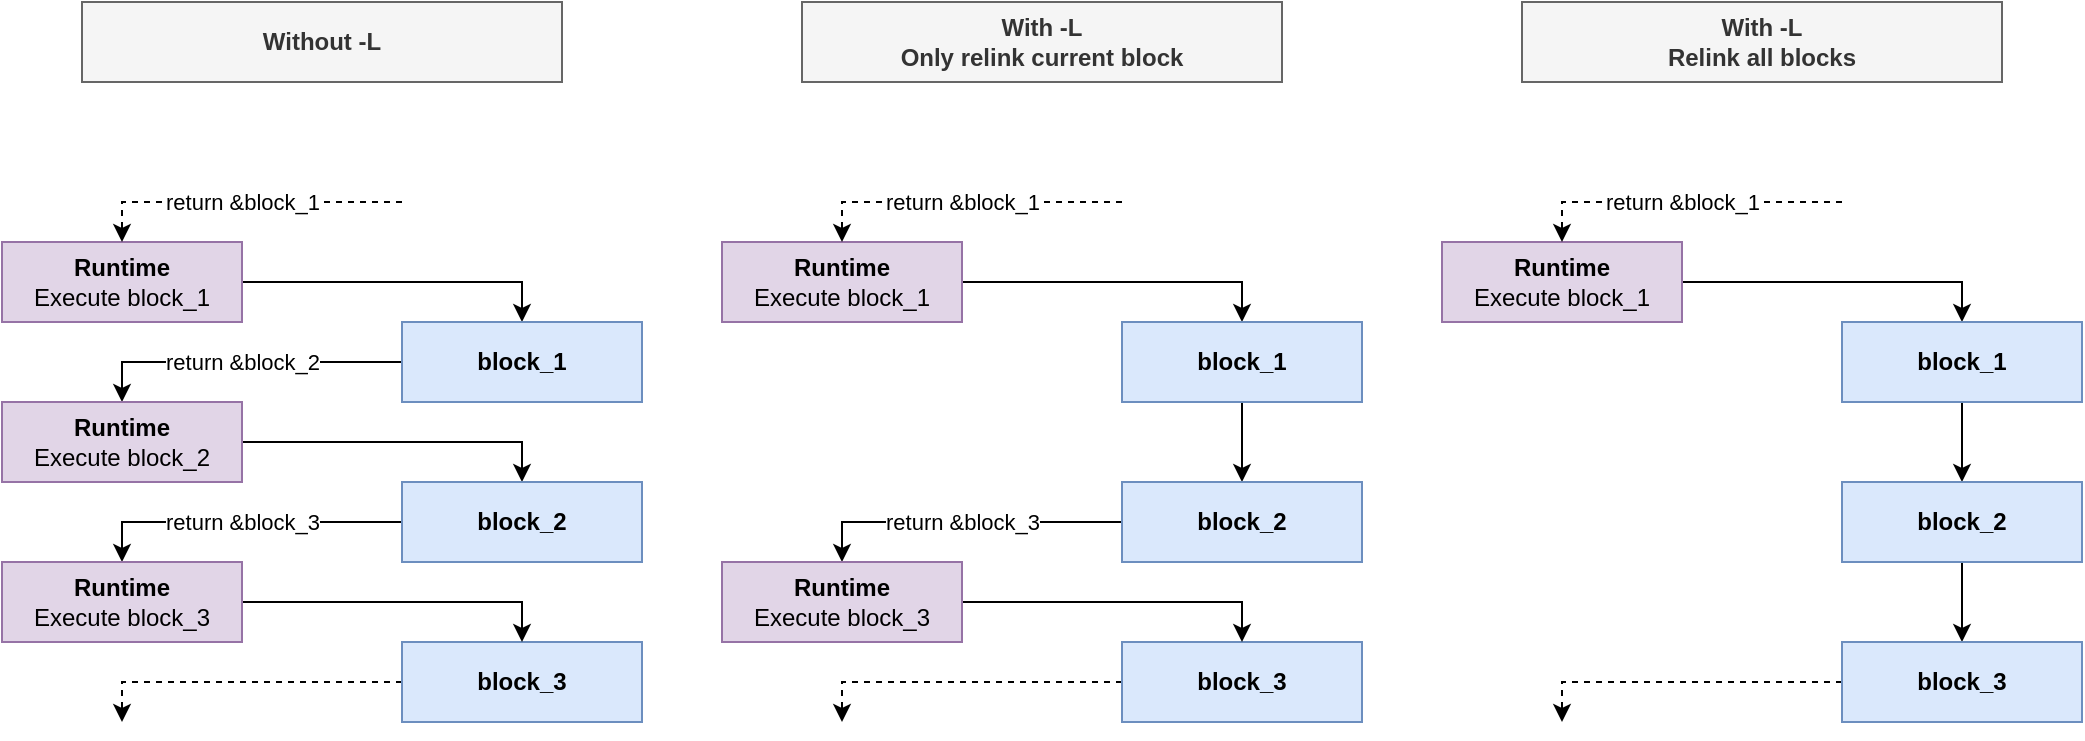 <mxfile version="14.5.1" type="device"><diagram id="0U3hz8MscCJV5RNF3le_" name="Page-1"><mxGraphModel dx="1422" dy="822" grid="1" gridSize="10" guides="1" tooltips="1" connect="1" arrows="1" fold="1" page="1" pageScale="1" pageWidth="827" pageHeight="1169" math="0" shadow="0"><root><mxCell id="0"/><mxCell id="1" parent="0"/><mxCell id="coIgZqXXq0_w5_-TDDHA-25" style="edgeStyle=orthogonalEdgeStyle;rounded=0;orthogonalLoop=1;jettySize=auto;html=1;exitX=1;exitY=0.5;exitDx=0;exitDy=0;entryX=0.5;entryY=0;entryDx=0;entryDy=0;" parent="1" source="coIgZqXXq0_w5_-TDDHA-23" target="coIgZqXXq0_w5_-TDDHA-24" edge="1"><mxGeometry relative="1" as="geometry"/></mxCell><mxCell id="coIgZqXXq0_w5_-TDDHA-23" value="&lt;b&gt;Runtime&lt;/b&gt;&lt;br&gt;Execute block_1" style="rounded=0;whiteSpace=wrap;html=1;fillColor=#e1d5e7;strokeColor=#9673a6;" parent="1" vertex="1"><mxGeometry x="80" y="240" width="120" height="40" as="geometry"/></mxCell><mxCell id="coIgZqXXq0_w5_-TDDHA-27" value="return &amp;amp;block_2" style="edgeStyle=orthogonalEdgeStyle;rounded=0;orthogonalLoop=1;jettySize=auto;html=1;exitX=0;exitY=0.5;exitDx=0;exitDy=0;entryX=0.5;entryY=0;entryDx=0;entryDy=0;" parent="1" source="coIgZqXXq0_w5_-TDDHA-24" target="coIgZqXXq0_w5_-TDDHA-26" edge="1"><mxGeometry relative="1" as="geometry"/></mxCell><mxCell id="coIgZqXXq0_w5_-TDDHA-24" value="&lt;b&gt;block_1&lt;/b&gt;" style="rounded=0;whiteSpace=wrap;html=1;fillColor=#dae8fc;strokeColor=#6c8ebf;" parent="1" vertex="1"><mxGeometry x="280" y="280" width="120" height="40" as="geometry"/></mxCell><mxCell id="coIgZqXXq0_w5_-TDDHA-32" style="edgeStyle=orthogonalEdgeStyle;rounded=0;orthogonalLoop=1;jettySize=auto;html=1;exitX=1;exitY=0.5;exitDx=0;exitDy=0;entryX=0.5;entryY=0;entryDx=0;entryDy=0;" parent="1" source="coIgZqXXq0_w5_-TDDHA-26" target="coIgZqXXq0_w5_-TDDHA-28" edge="1"><mxGeometry relative="1" as="geometry"/></mxCell><mxCell id="coIgZqXXq0_w5_-TDDHA-26" value="&lt;b&gt;Runtime&lt;/b&gt;&lt;br&gt;Execute block_2" style="rounded=0;whiteSpace=wrap;html=1;fillColor=#e1d5e7;strokeColor=#9673a6;" parent="1" vertex="1"><mxGeometry x="80" y="320" width="120" height="40" as="geometry"/></mxCell><mxCell id="coIgZqXXq0_w5_-TDDHA-33" value="return &amp;amp;block_3" style="edgeStyle=orthogonalEdgeStyle;rounded=0;orthogonalLoop=1;jettySize=auto;html=1;exitX=0;exitY=0.5;exitDx=0;exitDy=0;entryX=0.5;entryY=0;entryDx=0;entryDy=0;" parent="1" source="coIgZqXXq0_w5_-TDDHA-28" target="coIgZqXXq0_w5_-TDDHA-30" edge="1"><mxGeometry relative="1" as="geometry"/></mxCell><mxCell id="coIgZqXXq0_w5_-TDDHA-28" value="&lt;b&gt;block_2&lt;/b&gt;" style="rounded=0;whiteSpace=wrap;html=1;fillColor=#dae8fc;strokeColor=#6c8ebf;" parent="1" vertex="1"><mxGeometry x="280" y="360" width="120" height="40" as="geometry"/></mxCell><mxCell id="coIgZqXXq0_w5_-TDDHA-34" style="edgeStyle=orthogonalEdgeStyle;rounded=0;orthogonalLoop=1;jettySize=auto;html=1;exitX=0;exitY=0.5;exitDx=0;exitDy=0;dashed=1;" parent="1" source="coIgZqXXq0_w5_-TDDHA-29" edge="1"><mxGeometry relative="1" as="geometry"><mxPoint x="140" y="480" as="targetPoint"/><Array as="points"><mxPoint x="140" y="460"/></Array></mxGeometry></mxCell><mxCell id="coIgZqXXq0_w5_-TDDHA-29" value="&lt;b&gt;block_3&lt;/b&gt;" style="rounded=0;whiteSpace=wrap;html=1;fillColor=#dae8fc;strokeColor=#6c8ebf;" parent="1" vertex="1"><mxGeometry x="280" y="440" width="120" height="40" as="geometry"/></mxCell><mxCell id="coIgZqXXq0_w5_-TDDHA-49" style="edgeStyle=orthogonalEdgeStyle;rounded=0;orthogonalLoop=1;jettySize=auto;html=1;exitX=1;exitY=0.5;exitDx=0;exitDy=0;entryX=0.5;entryY=0;entryDx=0;entryDy=0;" parent="1" source="coIgZqXXq0_w5_-TDDHA-30" target="coIgZqXXq0_w5_-TDDHA-29" edge="1"><mxGeometry relative="1" as="geometry"/></mxCell><mxCell id="coIgZqXXq0_w5_-TDDHA-30" value="&lt;b&gt;Runtime&lt;/b&gt;&lt;br&gt;Execute block_3" style="rounded=0;whiteSpace=wrap;html=1;fillColor=#e1d5e7;strokeColor=#9673a6;" parent="1" vertex="1"><mxGeometry x="80" y="400" width="120" height="40" as="geometry"/></mxCell><mxCell id="coIgZqXXq0_w5_-TDDHA-35" value="return &amp;amp;block_1" style="edgeStyle=orthogonalEdgeStyle;rounded=0;orthogonalLoop=1;jettySize=auto;html=1;dashed=1;" parent="1" edge="1"><mxGeometry relative="1" as="geometry"><mxPoint x="140" y="240" as="targetPoint"/><mxPoint x="280" y="220" as="sourcePoint"/><Array as="points"><mxPoint x="140" y="220"/></Array></mxGeometry></mxCell><mxCell id="coIgZqXXq0_w5_-TDDHA-36" style="edgeStyle=orthogonalEdgeStyle;rounded=0;orthogonalLoop=1;jettySize=auto;html=1;exitX=1;exitY=0.5;exitDx=0;exitDy=0;entryX=0.5;entryY=0;entryDx=0;entryDy=0;" parent="1" source="coIgZqXXq0_w5_-TDDHA-37" target="coIgZqXXq0_w5_-TDDHA-39" edge="1"><mxGeometry relative="1" as="geometry"/></mxCell><mxCell id="coIgZqXXq0_w5_-TDDHA-37" value="&lt;b&gt;Runtime&lt;/b&gt;&lt;br&gt;Execute block_1" style="rounded=0;whiteSpace=wrap;html=1;fillColor=#e1d5e7;strokeColor=#9673a6;" parent="1" vertex="1"><mxGeometry x="440" y="240" width="120" height="40" as="geometry"/></mxCell><mxCell id="coIgZqXXq0_w5_-TDDHA-48" style="edgeStyle=orthogonalEdgeStyle;rounded=0;orthogonalLoop=1;jettySize=auto;html=1;exitX=0.5;exitY=1;exitDx=0;exitDy=0;entryX=0.5;entryY=0;entryDx=0;entryDy=0;" parent="1" source="coIgZqXXq0_w5_-TDDHA-39" target="coIgZqXXq0_w5_-TDDHA-43" edge="1"><mxGeometry relative="1" as="geometry"/></mxCell><mxCell id="coIgZqXXq0_w5_-TDDHA-39" value="&lt;b&gt;block_1&lt;/b&gt;" style="rounded=0;whiteSpace=wrap;html=1;fillColor=#dae8fc;strokeColor=#6c8ebf;" parent="1" vertex="1"><mxGeometry x="640" y="280" width="120" height="40" as="geometry"/></mxCell><mxCell id="coIgZqXXq0_w5_-TDDHA-42" value="return &amp;amp;block_3" style="edgeStyle=orthogonalEdgeStyle;rounded=0;orthogonalLoop=1;jettySize=auto;html=1;exitX=0;exitY=0.5;exitDx=0;exitDy=0;entryX=0.5;entryY=0;entryDx=0;entryDy=0;" parent="1" source="coIgZqXXq0_w5_-TDDHA-43" target="coIgZqXXq0_w5_-TDDHA-46" edge="1"><mxGeometry relative="1" as="geometry"/></mxCell><mxCell id="coIgZqXXq0_w5_-TDDHA-43" value="&lt;b&gt;block_2&lt;/b&gt;" style="rounded=0;whiteSpace=wrap;html=1;fillColor=#dae8fc;strokeColor=#6c8ebf;" parent="1" vertex="1"><mxGeometry x="640" y="360" width="120" height="40" as="geometry"/></mxCell><mxCell id="coIgZqXXq0_w5_-TDDHA-44" style="edgeStyle=orthogonalEdgeStyle;rounded=0;orthogonalLoop=1;jettySize=auto;html=1;exitX=0;exitY=0.5;exitDx=0;exitDy=0;dashed=1;" parent="1" source="coIgZqXXq0_w5_-TDDHA-45" edge="1"><mxGeometry relative="1" as="geometry"><mxPoint x="500" y="480" as="targetPoint"/><Array as="points"><mxPoint x="500" y="460"/></Array></mxGeometry></mxCell><mxCell id="coIgZqXXq0_w5_-TDDHA-45" value="&lt;b&gt;block_3&lt;/b&gt;" style="rounded=0;whiteSpace=wrap;html=1;fillColor=#dae8fc;strokeColor=#6c8ebf;" parent="1" vertex="1"><mxGeometry x="640" y="440" width="120" height="40" as="geometry"/></mxCell><mxCell id="coIgZqXXq0_w5_-TDDHA-50" style="edgeStyle=orthogonalEdgeStyle;rounded=0;orthogonalLoop=1;jettySize=auto;html=1;exitX=1;exitY=0.5;exitDx=0;exitDy=0;entryX=0.5;entryY=0;entryDx=0;entryDy=0;" parent="1" source="coIgZqXXq0_w5_-TDDHA-46" target="coIgZqXXq0_w5_-TDDHA-45" edge="1"><mxGeometry relative="1" as="geometry"/></mxCell><mxCell id="coIgZqXXq0_w5_-TDDHA-46" value="&lt;b&gt;Runtime&lt;/b&gt;&lt;br&gt;Execute block_3" style="rounded=0;whiteSpace=wrap;html=1;fillColor=#e1d5e7;strokeColor=#9673a6;" parent="1" vertex="1"><mxGeometry x="440" y="400" width="120" height="40" as="geometry"/></mxCell><mxCell id="coIgZqXXq0_w5_-TDDHA-47" value="return &amp;amp;block_1" style="edgeStyle=orthogonalEdgeStyle;rounded=0;orthogonalLoop=1;jettySize=auto;html=1;dashed=1;" parent="1" edge="1"><mxGeometry relative="1" as="geometry"><mxPoint x="500" y="240.0" as="targetPoint"/><mxPoint x="640" y="220.0" as="sourcePoint"/><Array as="points"><mxPoint x="500" y="220"/></Array></mxGeometry></mxCell><mxCell id="coIgZqXXq0_w5_-TDDHA-51" style="edgeStyle=orthogonalEdgeStyle;rounded=0;orthogonalLoop=1;jettySize=auto;html=1;exitX=1;exitY=0.5;exitDx=0;exitDy=0;entryX=0.5;entryY=0;entryDx=0;entryDy=0;" parent="1" source="coIgZqXXq0_w5_-TDDHA-52" target="coIgZqXXq0_w5_-TDDHA-54" edge="1"><mxGeometry relative="1" as="geometry"/></mxCell><mxCell id="coIgZqXXq0_w5_-TDDHA-52" value="&lt;b&gt;Runtime&lt;/b&gt;&lt;br&gt;Execute block_1" style="rounded=0;whiteSpace=wrap;html=1;fillColor=#e1d5e7;strokeColor=#9673a6;" parent="1" vertex="1"><mxGeometry x="800" y="240" width="120" height="40" as="geometry"/></mxCell><mxCell id="coIgZqXXq0_w5_-TDDHA-53" style="edgeStyle=orthogonalEdgeStyle;rounded=0;orthogonalLoop=1;jettySize=auto;html=1;exitX=0.5;exitY=1;exitDx=0;exitDy=0;entryX=0.5;entryY=0;entryDx=0;entryDy=0;" parent="1" source="coIgZqXXq0_w5_-TDDHA-54" target="coIgZqXXq0_w5_-TDDHA-56" edge="1"><mxGeometry relative="1" as="geometry"/></mxCell><mxCell id="coIgZqXXq0_w5_-TDDHA-54" value="&lt;b&gt;block_1&lt;/b&gt;" style="rounded=0;whiteSpace=wrap;html=1;fillColor=#dae8fc;strokeColor=#6c8ebf;" parent="1" vertex="1"><mxGeometry x="1000" y="280" width="120" height="40" as="geometry"/></mxCell><mxCell id="coIgZqXXq0_w5_-TDDHA-62" style="edgeStyle=orthogonalEdgeStyle;rounded=0;orthogonalLoop=1;jettySize=auto;html=1;exitX=0.5;exitY=1;exitDx=0;exitDy=0;entryX=0.5;entryY=0;entryDx=0;entryDy=0;" parent="1" source="coIgZqXXq0_w5_-TDDHA-56" target="coIgZqXXq0_w5_-TDDHA-58" edge="1"><mxGeometry relative="1" as="geometry"/></mxCell><mxCell id="coIgZqXXq0_w5_-TDDHA-56" value="&lt;b&gt;block_2&lt;/b&gt;" style="rounded=0;whiteSpace=wrap;html=1;fillColor=#dae8fc;strokeColor=#6c8ebf;" parent="1" vertex="1"><mxGeometry x="1000" y="360" width="120" height="40" as="geometry"/></mxCell><mxCell id="coIgZqXXq0_w5_-TDDHA-57" style="edgeStyle=orthogonalEdgeStyle;rounded=0;orthogonalLoop=1;jettySize=auto;html=1;exitX=0;exitY=0.5;exitDx=0;exitDy=0;dashed=1;" parent="1" source="coIgZqXXq0_w5_-TDDHA-58" edge="1"><mxGeometry relative="1" as="geometry"><mxPoint x="860" y="480" as="targetPoint"/><Array as="points"><mxPoint x="860" y="460"/></Array></mxGeometry></mxCell><mxCell id="coIgZqXXq0_w5_-TDDHA-58" value="&lt;b&gt;block_3&lt;/b&gt;" style="rounded=0;whiteSpace=wrap;html=1;fillColor=#dae8fc;strokeColor=#6c8ebf;" parent="1" vertex="1"><mxGeometry x="1000" y="440" width="120" height="40" as="geometry"/></mxCell><mxCell id="coIgZqXXq0_w5_-TDDHA-61" value="return &amp;amp;block_1" style="edgeStyle=orthogonalEdgeStyle;rounded=0;orthogonalLoop=1;jettySize=auto;html=1;dashed=1;" parent="1" edge="1"><mxGeometry relative="1" as="geometry"><mxPoint x="860" y="240.0" as="targetPoint"/><mxPoint x="1000.0" y="220.0" as="sourcePoint"/><Array as="points"><mxPoint x="860" y="220"/></Array></mxGeometry></mxCell><mxCell id="coIgZqXXq0_w5_-TDDHA-63" value="&lt;b&gt;Without -L&lt;/b&gt;" style="text;html=1;align=center;verticalAlign=middle;whiteSpace=wrap;rounded=0;fillColor=#f5f5f5;strokeColor=#666666;fontColor=#333333;" parent="1" vertex="1"><mxGeometry x="120" y="120" width="240" height="40" as="geometry"/></mxCell><mxCell id="coIgZqXXq0_w5_-TDDHA-64" value="&lt;b&gt;With -L&lt;br&gt;Only relink current block&lt;br&gt;&lt;/b&gt;" style="text;html=1;align=center;verticalAlign=middle;whiteSpace=wrap;rounded=0;fillColor=#f5f5f5;strokeColor=#666666;fontColor=#333333;" parent="1" vertex="1"><mxGeometry x="480" y="120" width="240" height="40" as="geometry"/></mxCell><mxCell id="coIgZqXXq0_w5_-TDDHA-66" value="&lt;b&gt;With -L&lt;br&gt;Relink all blocks&lt;br&gt;&lt;/b&gt;" style="text;html=1;align=center;verticalAlign=middle;whiteSpace=wrap;rounded=0;fillColor=#f5f5f5;strokeColor=#666666;fontColor=#333333;" parent="1" vertex="1"><mxGeometry x="840" y="120" width="240" height="40" as="geometry"/></mxCell></root></mxGraphModel></diagram></mxfile>
